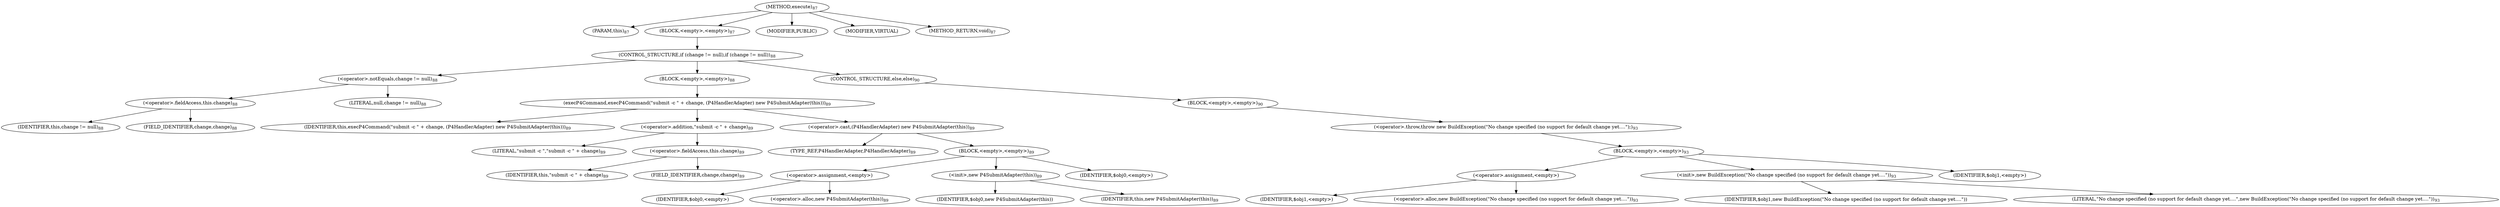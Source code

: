 digraph "execute" {  
"69" [label = <(METHOD,execute)<SUB>87</SUB>> ]
"10" [label = <(PARAM,this)<SUB>87</SUB>> ]
"70" [label = <(BLOCK,&lt;empty&gt;,&lt;empty&gt;)<SUB>87</SUB>> ]
"71" [label = <(CONTROL_STRUCTURE,if (change != null),if (change != null))<SUB>88</SUB>> ]
"72" [label = <(&lt;operator&gt;.notEquals,change != null)<SUB>88</SUB>> ]
"73" [label = <(&lt;operator&gt;.fieldAccess,this.change)<SUB>88</SUB>> ]
"74" [label = <(IDENTIFIER,this,change != null)<SUB>88</SUB>> ]
"75" [label = <(FIELD_IDENTIFIER,change,change)<SUB>88</SUB>> ]
"76" [label = <(LITERAL,null,change != null)<SUB>88</SUB>> ]
"77" [label = <(BLOCK,&lt;empty&gt;,&lt;empty&gt;)<SUB>88</SUB>> ]
"78" [label = <(execP4Command,execP4Command(&quot;submit -c &quot; + change, (P4HandlerAdapter) new P4SubmitAdapter(this)))<SUB>89</SUB>> ]
"11" [label = <(IDENTIFIER,this,execP4Command(&quot;submit -c &quot; + change, (P4HandlerAdapter) new P4SubmitAdapter(this)))<SUB>89</SUB>> ]
"79" [label = <(&lt;operator&gt;.addition,&quot;submit -c &quot; + change)<SUB>89</SUB>> ]
"80" [label = <(LITERAL,&quot;submit -c &quot;,&quot;submit -c &quot; + change)<SUB>89</SUB>> ]
"81" [label = <(&lt;operator&gt;.fieldAccess,this.change)<SUB>89</SUB>> ]
"82" [label = <(IDENTIFIER,this,&quot;submit -c &quot; + change)<SUB>89</SUB>> ]
"83" [label = <(FIELD_IDENTIFIER,change,change)<SUB>89</SUB>> ]
"84" [label = <(&lt;operator&gt;.cast,(P4HandlerAdapter) new P4SubmitAdapter(this))<SUB>89</SUB>> ]
"85" [label = <(TYPE_REF,P4HandlerAdapter,P4HandlerAdapter)<SUB>89</SUB>> ]
"86" [label = <(BLOCK,&lt;empty&gt;,&lt;empty&gt;)<SUB>89</SUB>> ]
"87" [label = <(&lt;operator&gt;.assignment,&lt;empty&gt;)> ]
"88" [label = <(IDENTIFIER,$obj0,&lt;empty&gt;)> ]
"89" [label = <(&lt;operator&gt;.alloc,new P4SubmitAdapter(this))<SUB>89</SUB>> ]
"90" [label = <(&lt;init&gt;,new P4SubmitAdapter(this))<SUB>89</SUB>> ]
"91" [label = <(IDENTIFIER,$obj0,new P4SubmitAdapter(this))> ]
"9" [label = <(IDENTIFIER,this,new P4SubmitAdapter(this))<SUB>89</SUB>> ]
"92" [label = <(IDENTIFIER,$obj0,&lt;empty&gt;)> ]
"93" [label = <(CONTROL_STRUCTURE,else,else)<SUB>90</SUB>> ]
"94" [label = <(BLOCK,&lt;empty&gt;,&lt;empty&gt;)<SUB>90</SUB>> ]
"95" [label = <(&lt;operator&gt;.throw,throw new BuildException(&quot;No change specified (no support for default change yet....&quot;);)<SUB>93</SUB>> ]
"96" [label = <(BLOCK,&lt;empty&gt;,&lt;empty&gt;)<SUB>93</SUB>> ]
"97" [label = <(&lt;operator&gt;.assignment,&lt;empty&gt;)> ]
"98" [label = <(IDENTIFIER,$obj1,&lt;empty&gt;)> ]
"99" [label = <(&lt;operator&gt;.alloc,new BuildException(&quot;No change specified (no support for default change yet....&quot;))<SUB>93</SUB>> ]
"100" [label = <(&lt;init&gt;,new BuildException(&quot;No change specified (no support for default change yet....&quot;))<SUB>93</SUB>> ]
"101" [label = <(IDENTIFIER,$obj1,new BuildException(&quot;No change specified (no support for default change yet....&quot;))> ]
"102" [label = <(LITERAL,&quot;No change specified (no support for default change yet....&quot;,new BuildException(&quot;No change specified (no support for default change yet....&quot;))<SUB>93</SUB>> ]
"103" [label = <(IDENTIFIER,$obj1,&lt;empty&gt;)> ]
"104" [label = <(MODIFIER,PUBLIC)> ]
"105" [label = <(MODIFIER,VIRTUAL)> ]
"106" [label = <(METHOD_RETURN,void)<SUB>87</SUB>> ]
  "69" -> "10" 
  "69" -> "70" 
  "69" -> "104" 
  "69" -> "105" 
  "69" -> "106" 
  "70" -> "71" 
  "71" -> "72" 
  "71" -> "77" 
  "71" -> "93" 
  "72" -> "73" 
  "72" -> "76" 
  "73" -> "74" 
  "73" -> "75" 
  "77" -> "78" 
  "78" -> "11" 
  "78" -> "79" 
  "78" -> "84" 
  "79" -> "80" 
  "79" -> "81" 
  "81" -> "82" 
  "81" -> "83" 
  "84" -> "85" 
  "84" -> "86" 
  "86" -> "87" 
  "86" -> "90" 
  "86" -> "92" 
  "87" -> "88" 
  "87" -> "89" 
  "90" -> "91" 
  "90" -> "9" 
  "93" -> "94" 
  "94" -> "95" 
  "95" -> "96" 
  "96" -> "97" 
  "96" -> "100" 
  "96" -> "103" 
  "97" -> "98" 
  "97" -> "99" 
  "100" -> "101" 
  "100" -> "102" 
}
